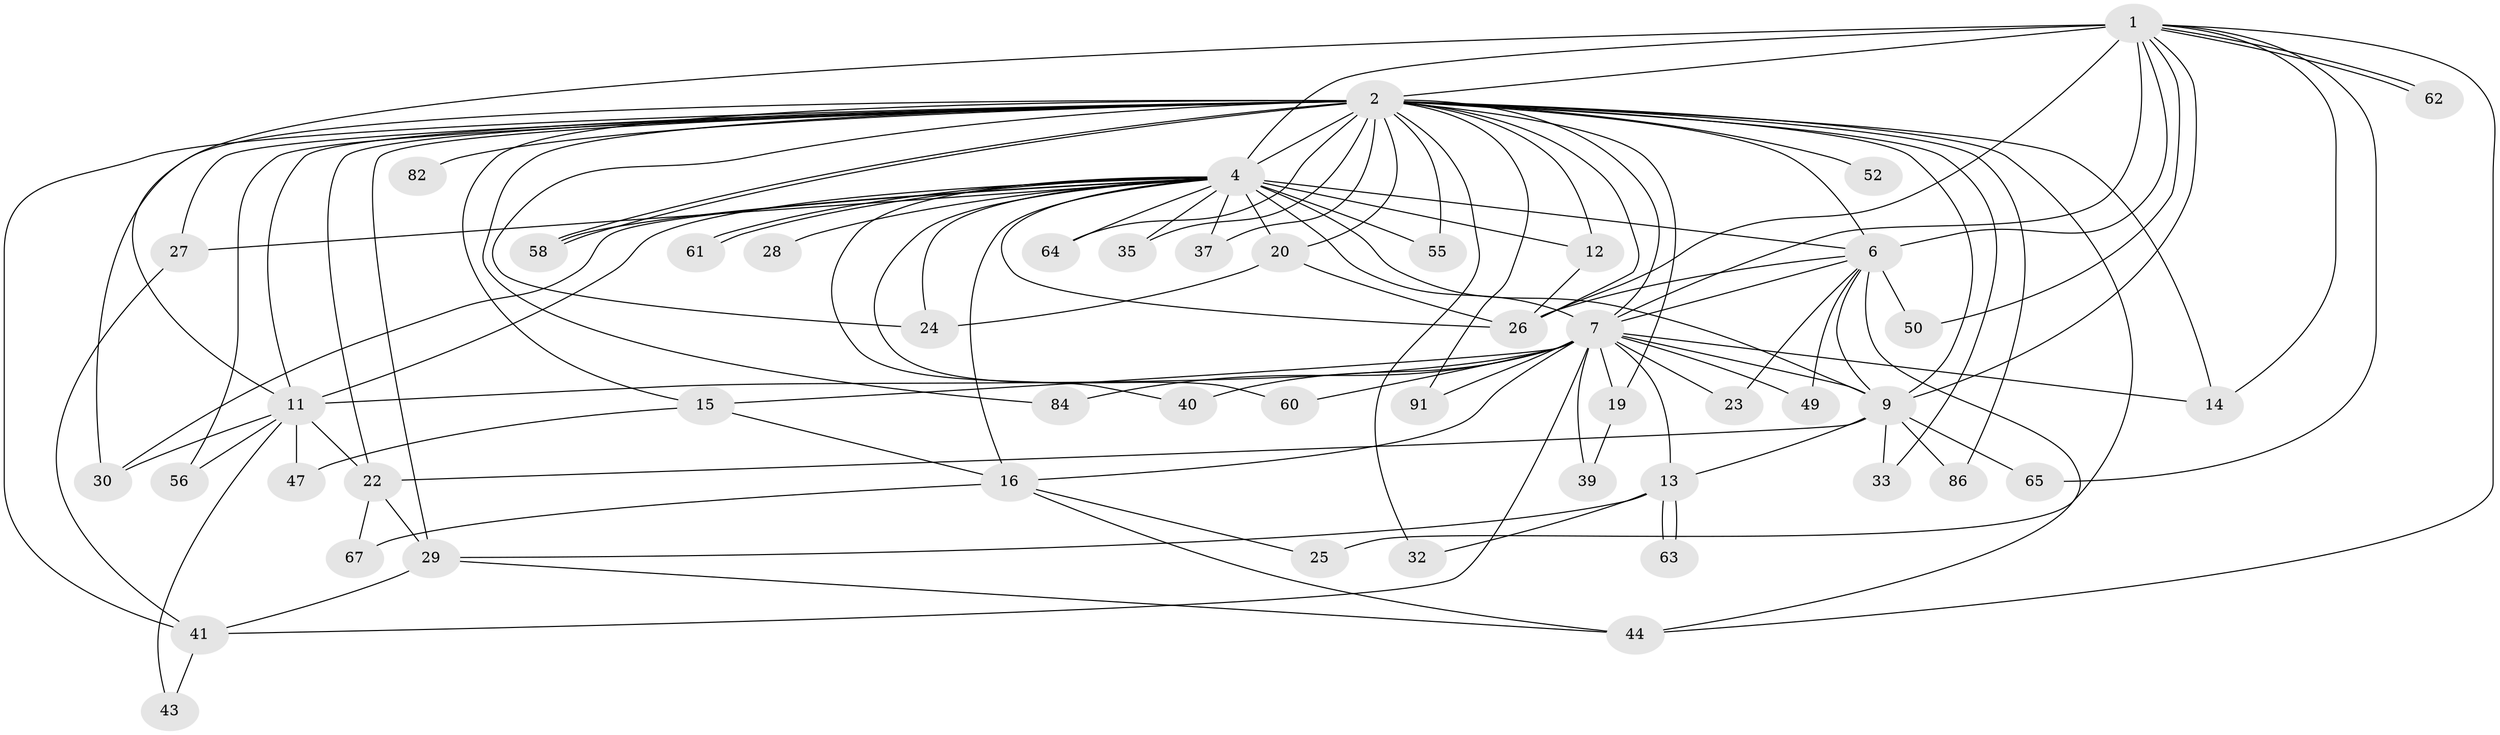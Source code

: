 // original degree distribution, {19: 0.019801980198019802, 20: 0.009900990099009901, 30: 0.009900990099009901, 28: 0.009900990099009901, 24: 0.009900990099009901, 14: 0.009900990099009901, 18: 0.009900990099009901, 15: 0.009900990099009901, 22: 0.009900990099009901, 8: 0.019801980198019802, 3: 0.1485148514851485, 6: 0.019801980198019802, 4: 0.09900990099009901, 2: 0.594059405940594, 7: 0.009900990099009901, 5: 0.009900990099009901}
// Generated by graph-tools (version 1.1) at 2025/13/03/09/25 04:13:41]
// undirected, 50 vertices, 117 edges
graph export_dot {
graph [start="1"]
  node [color=gray90,style=filled];
  1 [super="+71"];
  2 [super="+5+3+83"];
  4 [super="+73+99+100+101+8+18+72+66+53+21"];
  6;
  7 [super="+10"];
  9;
  11 [super="+17"];
  12;
  13;
  14;
  15;
  16 [super="+38"];
  19 [super="+34+77"];
  20;
  22 [super="+51"];
  23;
  24 [super="+36"];
  25;
  26 [super="+85+46+69+54"];
  27;
  28;
  29 [super="+57+87+59"];
  30 [super="+93"];
  32;
  33;
  35 [super="+68"];
  37;
  39;
  40;
  41 [super="+45+88"];
  43;
  44 [super="+80"];
  47;
  49;
  50;
  52;
  55;
  56;
  58;
  60;
  61;
  62;
  63;
  64;
  65;
  67;
  82;
  84;
  86;
  91;
  1 -- 2 [weight=3];
  1 -- 4 [weight=4];
  1 -- 6;
  1 -- 7 [weight=3];
  1 -- 9;
  1 -- 11;
  1 -- 50;
  1 -- 62;
  1 -- 62;
  1 -- 65;
  1 -- 44;
  1 -- 26;
  1 -- 14;
  2 -- 4 [weight=11];
  2 -- 6 [weight=3];
  2 -- 7 [weight=9];
  2 -- 9 [weight=3];
  2 -- 25;
  2 -- 37;
  2 -- 41 [weight=3];
  2 -- 58 [weight=2];
  2 -- 58;
  2 -- 86;
  2 -- 29 [weight=3];
  2 -- 26 [weight=4];
  2 -- 64;
  2 -- 15;
  2 -- 82 [weight=2];
  2 -- 19 [weight=2];
  2 -- 91;
  2 -- 30;
  2 -- 32;
  2 -- 55;
  2 -- 35 [weight=2];
  2 -- 11;
  2 -- 12;
  2 -- 14;
  2 -- 20;
  2 -- 84;
  2 -- 22;
  2 -- 24 [weight=2];
  2 -- 27;
  2 -- 33;
  2 -- 52;
  2 -- 56;
  4 -- 6 [weight=2];
  4 -- 7 [weight=5];
  4 -- 9 [weight=3];
  4 -- 12;
  4 -- 20;
  4 -- 27;
  4 -- 28 [weight=2];
  4 -- 35;
  4 -- 55;
  4 -- 61;
  4 -- 61;
  4 -- 64;
  4 -- 16 [weight=2];
  4 -- 24;
  4 -- 26;
  4 -- 37;
  4 -- 40;
  4 -- 60;
  4 -- 58;
  4 -- 11;
  4 -- 30;
  6 -- 7 [weight=2];
  6 -- 9;
  6 -- 23;
  6 -- 44;
  6 -- 49;
  6 -- 50;
  6 -- 26;
  7 -- 9 [weight=2];
  7 -- 15;
  7 -- 39;
  7 -- 40;
  7 -- 84;
  7 -- 91;
  7 -- 19 [weight=2];
  7 -- 41 [weight=2];
  7 -- 11;
  7 -- 13;
  7 -- 14;
  7 -- 16 [weight=2];
  7 -- 49;
  7 -- 23;
  7 -- 60;
  9 -- 13;
  9 -- 22;
  9 -- 33;
  9 -- 65;
  9 -- 86;
  11 -- 30;
  11 -- 47;
  11 -- 56;
  11 -- 22;
  11 -- 43;
  12 -- 26;
  13 -- 32;
  13 -- 63;
  13 -- 63;
  13 -- 29;
  15 -- 16;
  15 -- 47;
  16 -- 25;
  16 -- 44;
  16 -- 67;
  19 -- 39;
  20 -- 24;
  20 -- 26;
  22 -- 67;
  22 -- 29;
  27 -- 41;
  29 -- 41;
  29 -- 44;
  41 -- 43;
}
